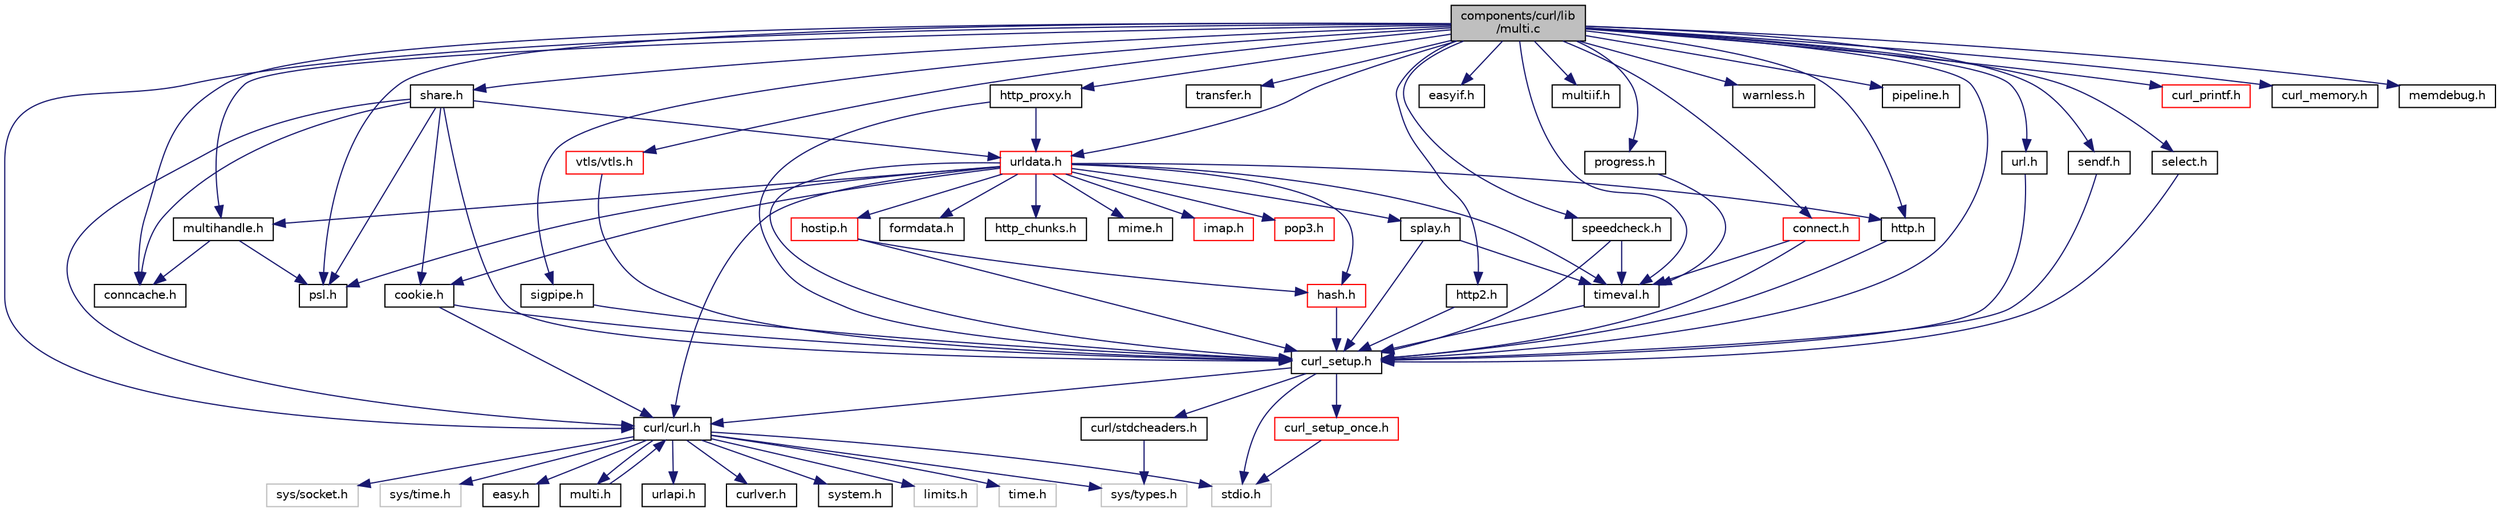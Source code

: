 digraph "components/curl/lib/multi.c"
{
  edge [fontname="Helvetica",fontsize="10",labelfontname="Helvetica",labelfontsize="10"];
  node [fontname="Helvetica",fontsize="10",shape=record];
  Node0 [label="components/curl/lib\l/multi.c",height=0.2,width=0.4,color="black", fillcolor="grey75", style="filled", fontcolor="black"];
  Node0 -> Node1 [color="midnightblue",fontsize="10",style="solid",fontname="Helvetica"];
  Node1 [label="curl_setup.h",height=0.2,width=0.4,color="black", fillcolor="white", style="filled",URL="$curl__setup_8h.html"];
  Node1 -> Node2 [color="midnightblue",fontsize="10",style="solid",fontname="Helvetica"];
  Node2 [label="curl/curl.h",height=0.2,width=0.4,color="black", fillcolor="white", style="filled",URL="$curl_8h.html"];
  Node2 -> Node3 [color="midnightblue",fontsize="10",style="solid",fontname="Helvetica"];
  Node3 [label="curlver.h",height=0.2,width=0.4,color="black", fillcolor="white", style="filled",URL="$curlver_8h.html"];
  Node2 -> Node4 [color="midnightblue",fontsize="10",style="solid",fontname="Helvetica"];
  Node4 [label="system.h",height=0.2,width=0.4,color="black", fillcolor="white", style="filled",URL="$components_2curl_2include_2curl_2_system_8h.html"];
  Node2 -> Node5 [color="midnightblue",fontsize="10",style="solid",fontname="Helvetica"];
  Node5 [label="stdio.h",height=0.2,width=0.4,color="grey75", fillcolor="white", style="filled"];
  Node2 -> Node6 [color="midnightblue",fontsize="10",style="solid",fontname="Helvetica"];
  Node6 [label="limits.h",height=0.2,width=0.4,color="grey75", fillcolor="white", style="filled"];
  Node2 -> Node7 [color="midnightblue",fontsize="10",style="solid",fontname="Helvetica"];
  Node7 [label="sys/types.h",height=0.2,width=0.4,color="grey75", fillcolor="white", style="filled"];
  Node2 -> Node8 [color="midnightblue",fontsize="10",style="solid",fontname="Helvetica"];
  Node8 [label="time.h",height=0.2,width=0.4,color="grey75", fillcolor="white", style="filled"];
  Node2 -> Node9 [color="midnightblue",fontsize="10",style="solid",fontname="Helvetica"];
  Node9 [label="sys/socket.h",height=0.2,width=0.4,color="grey75", fillcolor="white", style="filled"];
  Node2 -> Node10 [color="midnightblue",fontsize="10",style="solid",fontname="Helvetica"];
  Node10 [label="sys/time.h",height=0.2,width=0.4,color="grey75", fillcolor="white", style="filled"];
  Node2 -> Node11 [color="midnightblue",fontsize="10",style="solid",fontname="Helvetica"];
  Node11 [label="easy.h",height=0.2,width=0.4,color="black", fillcolor="white", style="filled",URL="$easy_8h.html"];
  Node2 -> Node12 [color="midnightblue",fontsize="10",style="solid",fontname="Helvetica"];
  Node12 [label="multi.h",height=0.2,width=0.4,color="black", fillcolor="white", style="filled",URL="$multi_8h.html"];
  Node12 -> Node2 [color="midnightblue",fontsize="10",style="solid",fontname="Helvetica"];
  Node2 -> Node13 [color="midnightblue",fontsize="10",style="solid",fontname="Helvetica"];
  Node13 [label="urlapi.h",height=0.2,width=0.4,color="black", fillcolor="white", style="filled",URL="$urlapi_8h.html"];
  Node1 -> Node5 [color="midnightblue",fontsize="10",style="solid",fontname="Helvetica"];
  Node1 -> Node14 [color="midnightblue",fontsize="10",style="solid",fontname="Helvetica"];
  Node14 [label="curl/stdcheaders.h",height=0.2,width=0.4,color="black", fillcolor="white", style="filled",URL="$stdcheaders_8h.html"];
  Node14 -> Node7 [color="midnightblue",fontsize="10",style="solid",fontname="Helvetica"];
  Node1 -> Node15 [color="midnightblue",fontsize="10",style="solid",fontname="Helvetica"];
  Node15 [label="curl_setup_once.h",height=0.2,width=0.4,color="red", fillcolor="white", style="filled",URL="$curl__setup__once_8h.html"];
  Node15 -> Node5 [color="midnightblue",fontsize="10",style="solid",fontname="Helvetica"];
  Node0 -> Node2 [color="midnightblue",fontsize="10",style="solid",fontname="Helvetica"];
  Node0 -> Node21 [color="midnightblue",fontsize="10",style="solid",fontname="Helvetica"];
  Node21 [label="urldata.h",height=0.2,width=0.4,color="red", fillcolor="white", style="filled",URL="$urldata_8h.html"];
  Node21 -> Node1 [color="midnightblue",fontsize="10",style="solid",fontname="Helvetica"];
  Node21 -> Node22 [color="midnightblue",fontsize="10",style="solid",fontname="Helvetica"];
  Node22 [label="cookie.h",height=0.2,width=0.4,color="black", fillcolor="white", style="filled",URL="$cookie_8h.html"];
  Node22 -> Node1 [color="midnightblue",fontsize="10",style="solid",fontname="Helvetica"];
  Node22 -> Node2 [color="midnightblue",fontsize="10",style="solid",fontname="Helvetica"];
  Node21 -> Node23 [color="midnightblue",fontsize="10",style="solid",fontname="Helvetica"];
  Node23 [label="psl.h",height=0.2,width=0.4,color="black", fillcolor="white", style="filled",URL="$psl_8h.html"];
  Node21 -> Node24 [color="midnightblue",fontsize="10",style="solid",fontname="Helvetica"];
  Node24 [label="formdata.h",height=0.2,width=0.4,color="black", fillcolor="white", style="filled",URL="$formdata_8h.html"];
  Node21 -> Node25 [color="midnightblue",fontsize="10",style="solid",fontname="Helvetica"];
  Node25 [label="timeval.h",height=0.2,width=0.4,color="black", fillcolor="white", style="filled",URL="$timeval_8h.html"];
  Node25 -> Node1 [color="midnightblue",fontsize="10",style="solid",fontname="Helvetica"];
  Node21 -> Node2 [color="midnightblue",fontsize="10",style="solid",fontname="Helvetica"];
  Node21 -> Node26 [color="midnightblue",fontsize="10",style="solid",fontname="Helvetica"];
  Node26 [label="http_chunks.h",height=0.2,width=0.4,color="black", fillcolor="white", style="filled",URL="$http__chunks_8h.html"];
  Node21 -> Node27 [color="midnightblue",fontsize="10",style="solid",fontname="Helvetica"];
  Node27 [label="hostip.h",height=0.2,width=0.4,color="red", fillcolor="white", style="filled",URL="$hostip_8h.html"];
  Node27 -> Node1 [color="midnightblue",fontsize="10",style="solid",fontname="Helvetica"];
  Node27 -> Node28 [color="midnightblue",fontsize="10",style="solid",fontname="Helvetica"];
  Node28 [label="hash.h",height=0.2,width=0.4,color="red", fillcolor="white", style="filled",URL="$hash_8h.html"];
  Node28 -> Node1 [color="midnightblue",fontsize="10",style="solid",fontname="Helvetica"];
  Node21 -> Node28 [color="midnightblue",fontsize="10",style="solid",fontname="Helvetica"];
  Node21 -> Node33 [color="midnightblue",fontsize="10",style="solid",fontname="Helvetica"];
  Node33 [label="splay.h",height=0.2,width=0.4,color="black", fillcolor="white", style="filled",URL="$splay_8h.html"];
  Node33 -> Node1 [color="midnightblue",fontsize="10",style="solid",fontname="Helvetica"];
  Node33 -> Node25 [color="midnightblue",fontsize="10",style="solid",fontname="Helvetica"];
  Node21 -> Node34 [color="midnightblue",fontsize="10",style="solid",fontname="Helvetica"];
  Node34 [label="mime.h",height=0.2,width=0.4,color="black", fillcolor="white", style="filled",URL="$mime_8h.html"];
  Node21 -> Node35 [color="midnightblue",fontsize="10",style="solid",fontname="Helvetica"];
  Node35 [label="imap.h",height=0.2,width=0.4,color="red", fillcolor="white", style="filled",URL="$imap_8h.html"];
  Node21 -> Node38 [color="midnightblue",fontsize="10",style="solid",fontname="Helvetica"];
  Node38 [label="pop3.h",height=0.2,width=0.4,color="red", fillcolor="white", style="filled",URL="$pop3_8h.html"];
  Node21 -> Node43 [color="midnightblue",fontsize="10",style="solid",fontname="Helvetica"];
  Node43 [label="http.h",height=0.2,width=0.4,color="black", fillcolor="white", style="filled",URL="$http_8h.html"];
  Node43 -> Node1 [color="midnightblue",fontsize="10",style="solid",fontname="Helvetica"];
  Node21 -> Node47 [color="midnightblue",fontsize="10",style="solid",fontname="Helvetica"];
  Node47 [label="multihandle.h",height=0.2,width=0.4,color="black", fillcolor="white", style="filled",URL="$multihandle_8h.html"];
  Node47 -> Node48 [color="midnightblue",fontsize="10",style="solid",fontname="Helvetica"];
  Node48 [label="conncache.h",height=0.2,width=0.4,color="black", fillcolor="white", style="filled",URL="$conncache_8h.html"];
  Node47 -> Node23 [color="midnightblue",fontsize="10",style="solid",fontname="Helvetica"];
  Node0 -> Node49 [color="midnightblue",fontsize="10",style="solid",fontname="Helvetica"];
  Node49 [label="transfer.h",height=0.2,width=0.4,color="black", fillcolor="white", style="filled",URL="$transfer_8h.html"];
  Node0 -> Node50 [color="midnightblue",fontsize="10",style="solid",fontname="Helvetica"];
  Node50 [label="url.h",height=0.2,width=0.4,color="black", fillcolor="white", style="filled",URL="$url_8h.html"];
  Node50 -> Node1 [color="midnightblue",fontsize="10",style="solid",fontname="Helvetica"];
  Node0 -> Node51 [color="midnightblue",fontsize="10",style="solid",fontname="Helvetica"];
  Node51 [label="connect.h",height=0.2,width=0.4,color="red", fillcolor="white", style="filled",URL="$connect_8h.html"];
  Node51 -> Node1 [color="midnightblue",fontsize="10",style="solid",fontname="Helvetica"];
  Node51 -> Node25 [color="midnightblue",fontsize="10",style="solid",fontname="Helvetica"];
  Node0 -> Node54 [color="midnightblue",fontsize="10",style="solid",fontname="Helvetica"];
  Node54 [label="progress.h",height=0.2,width=0.4,color="black", fillcolor="white", style="filled",URL="$progress_8h.html"];
  Node54 -> Node25 [color="midnightblue",fontsize="10",style="solid",fontname="Helvetica"];
  Node0 -> Node55 [color="midnightblue",fontsize="10",style="solid",fontname="Helvetica"];
  Node55 [label="easyif.h",height=0.2,width=0.4,color="black", fillcolor="white", style="filled",URL="$easyif_8h.html"];
  Node0 -> Node56 [color="midnightblue",fontsize="10",style="solid",fontname="Helvetica"];
  Node56 [label="share.h",height=0.2,width=0.4,color="black", fillcolor="white", style="filled",URL="$share_8h.html"];
  Node56 -> Node1 [color="midnightblue",fontsize="10",style="solid",fontname="Helvetica"];
  Node56 -> Node2 [color="midnightblue",fontsize="10",style="solid",fontname="Helvetica"];
  Node56 -> Node22 [color="midnightblue",fontsize="10",style="solid",fontname="Helvetica"];
  Node56 -> Node23 [color="midnightblue",fontsize="10",style="solid",fontname="Helvetica"];
  Node56 -> Node21 [color="midnightblue",fontsize="10",style="solid",fontname="Helvetica"];
  Node56 -> Node48 [color="midnightblue",fontsize="10",style="solid",fontname="Helvetica"];
  Node0 -> Node23 [color="midnightblue",fontsize="10",style="solid",fontname="Helvetica"];
  Node0 -> Node57 [color="midnightblue",fontsize="10",style="solid",fontname="Helvetica"];
  Node57 [label="multiif.h",height=0.2,width=0.4,color="black", fillcolor="white", style="filled",URL="$multiif_8h.html"];
  Node0 -> Node58 [color="midnightblue",fontsize="10",style="solid",fontname="Helvetica"];
  Node58 [label="sendf.h",height=0.2,width=0.4,color="black", fillcolor="white", style="filled",URL="$sendf_8h.html"];
  Node58 -> Node1 [color="midnightblue",fontsize="10",style="solid",fontname="Helvetica"];
  Node0 -> Node25 [color="midnightblue",fontsize="10",style="solid",fontname="Helvetica"];
  Node0 -> Node43 [color="midnightblue",fontsize="10",style="solid",fontname="Helvetica"];
  Node0 -> Node59 [color="midnightblue",fontsize="10",style="solid",fontname="Helvetica"];
  Node59 [label="select.h",height=0.2,width=0.4,color="black", fillcolor="white", style="filled",URL="$select_8h.html"];
  Node59 -> Node1 [color="midnightblue",fontsize="10",style="solid",fontname="Helvetica"];
  Node0 -> Node60 [color="midnightblue",fontsize="10",style="solid",fontname="Helvetica"];
  Node60 [label="warnless.h",height=0.2,width=0.4,color="black", fillcolor="white", style="filled",URL="$warnless_8h.html"];
  Node0 -> Node61 [color="midnightblue",fontsize="10",style="solid",fontname="Helvetica"];
  Node61 [label="speedcheck.h",height=0.2,width=0.4,color="black", fillcolor="white", style="filled",URL="$speedcheck_8h.html"];
  Node61 -> Node1 [color="midnightblue",fontsize="10",style="solid",fontname="Helvetica"];
  Node61 -> Node25 [color="midnightblue",fontsize="10",style="solid",fontname="Helvetica"];
  Node0 -> Node48 [color="midnightblue",fontsize="10",style="solid",fontname="Helvetica"];
  Node0 -> Node47 [color="midnightblue",fontsize="10",style="solid",fontname="Helvetica"];
  Node0 -> Node62 [color="midnightblue",fontsize="10",style="solid",fontname="Helvetica"];
  Node62 [label="pipeline.h",height=0.2,width=0.4,color="black", fillcolor="white", style="filled",URL="$pipeline_8h.html"];
  Node0 -> Node63 [color="midnightblue",fontsize="10",style="solid",fontname="Helvetica"];
  Node63 [label="sigpipe.h",height=0.2,width=0.4,color="black", fillcolor="white", style="filled",URL="$sigpipe_8h.html"];
  Node63 -> Node1 [color="midnightblue",fontsize="10",style="solid",fontname="Helvetica"];
  Node0 -> Node64 [color="midnightblue",fontsize="10",style="solid",fontname="Helvetica"];
  Node64 [label="vtls/vtls.h",height=0.2,width=0.4,color="red", fillcolor="white", style="filled",URL="$vtls_8h.html"];
  Node64 -> Node1 [color="midnightblue",fontsize="10",style="solid",fontname="Helvetica"];
  Node0 -> Node75 [color="midnightblue",fontsize="10",style="solid",fontname="Helvetica"];
  Node75 [label="http_proxy.h",height=0.2,width=0.4,color="black", fillcolor="white", style="filled",URL="$http__proxy_8h.html"];
  Node75 -> Node1 [color="midnightblue",fontsize="10",style="solid",fontname="Helvetica"];
  Node75 -> Node21 [color="midnightblue",fontsize="10",style="solid",fontname="Helvetica"];
  Node0 -> Node76 [color="midnightblue",fontsize="10",style="solid",fontname="Helvetica"];
  Node76 [label="http2.h",height=0.2,width=0.4,color="black", fillcolor="white", style="filled",URL="$http2_8h.html"];
  Node76 -> Node1 [color="midnightblue",fontsize="10",style="solid",fontname="Helvetica"];
  Node0 -> Node77 [color="midnightblue",fontsize="10",style="solid",fontname="Helvetica"];
  Node77 [label="curl_printf.h",height=0.2,width=0.4,color="red", fillcolor="white", style="filled",URL="$curl__printf_8h.html"];
  Node0 -> Node79 [color="midnightblue",fontsize="10",style="solid",fontname="Helvetica"];
  Node79 [label="curl_memory.h",height=0.2,width=0.4,color="black", fillcolor="white", style="filled",URL="$curl__memory_8h.html"];
  Node0 -> Node80 [color="midnightblue",fontsize="10",style="solid",fontname="Helvetica"];
  Node80 [label="memdebug.h",height=0.2,width=0.4,color="black", fillcolor="white", style="filled",URL="$memdebug_8h.html"];
}
